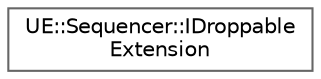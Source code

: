 digraph "Graphical Class Hierarchy"
{
 // INTERACTIVE_SVG=YES
 // LATEX_PDF_SIZE
  bgcolor="transparent";
  edge [fontname=Helvetica,fontsize=10,labelfontname=Helvetica,labelfontsize=10];
  node [fontname=Helvetica,fontsize=10,shape=box,height=0.2,width=0.4];
  rankdir="LR";
  Node0 [id="Node000000",label="UE::Sequencer::IDroppable\lExtension",height=0.2,width=0.4,color="grey40", fillcolor="white", style="filled",URL="$d8/dba/classUE_1_1Sequencer_1_1IDroppableExtension.html",tooltip="Extension for models that can be dragged."];
}
